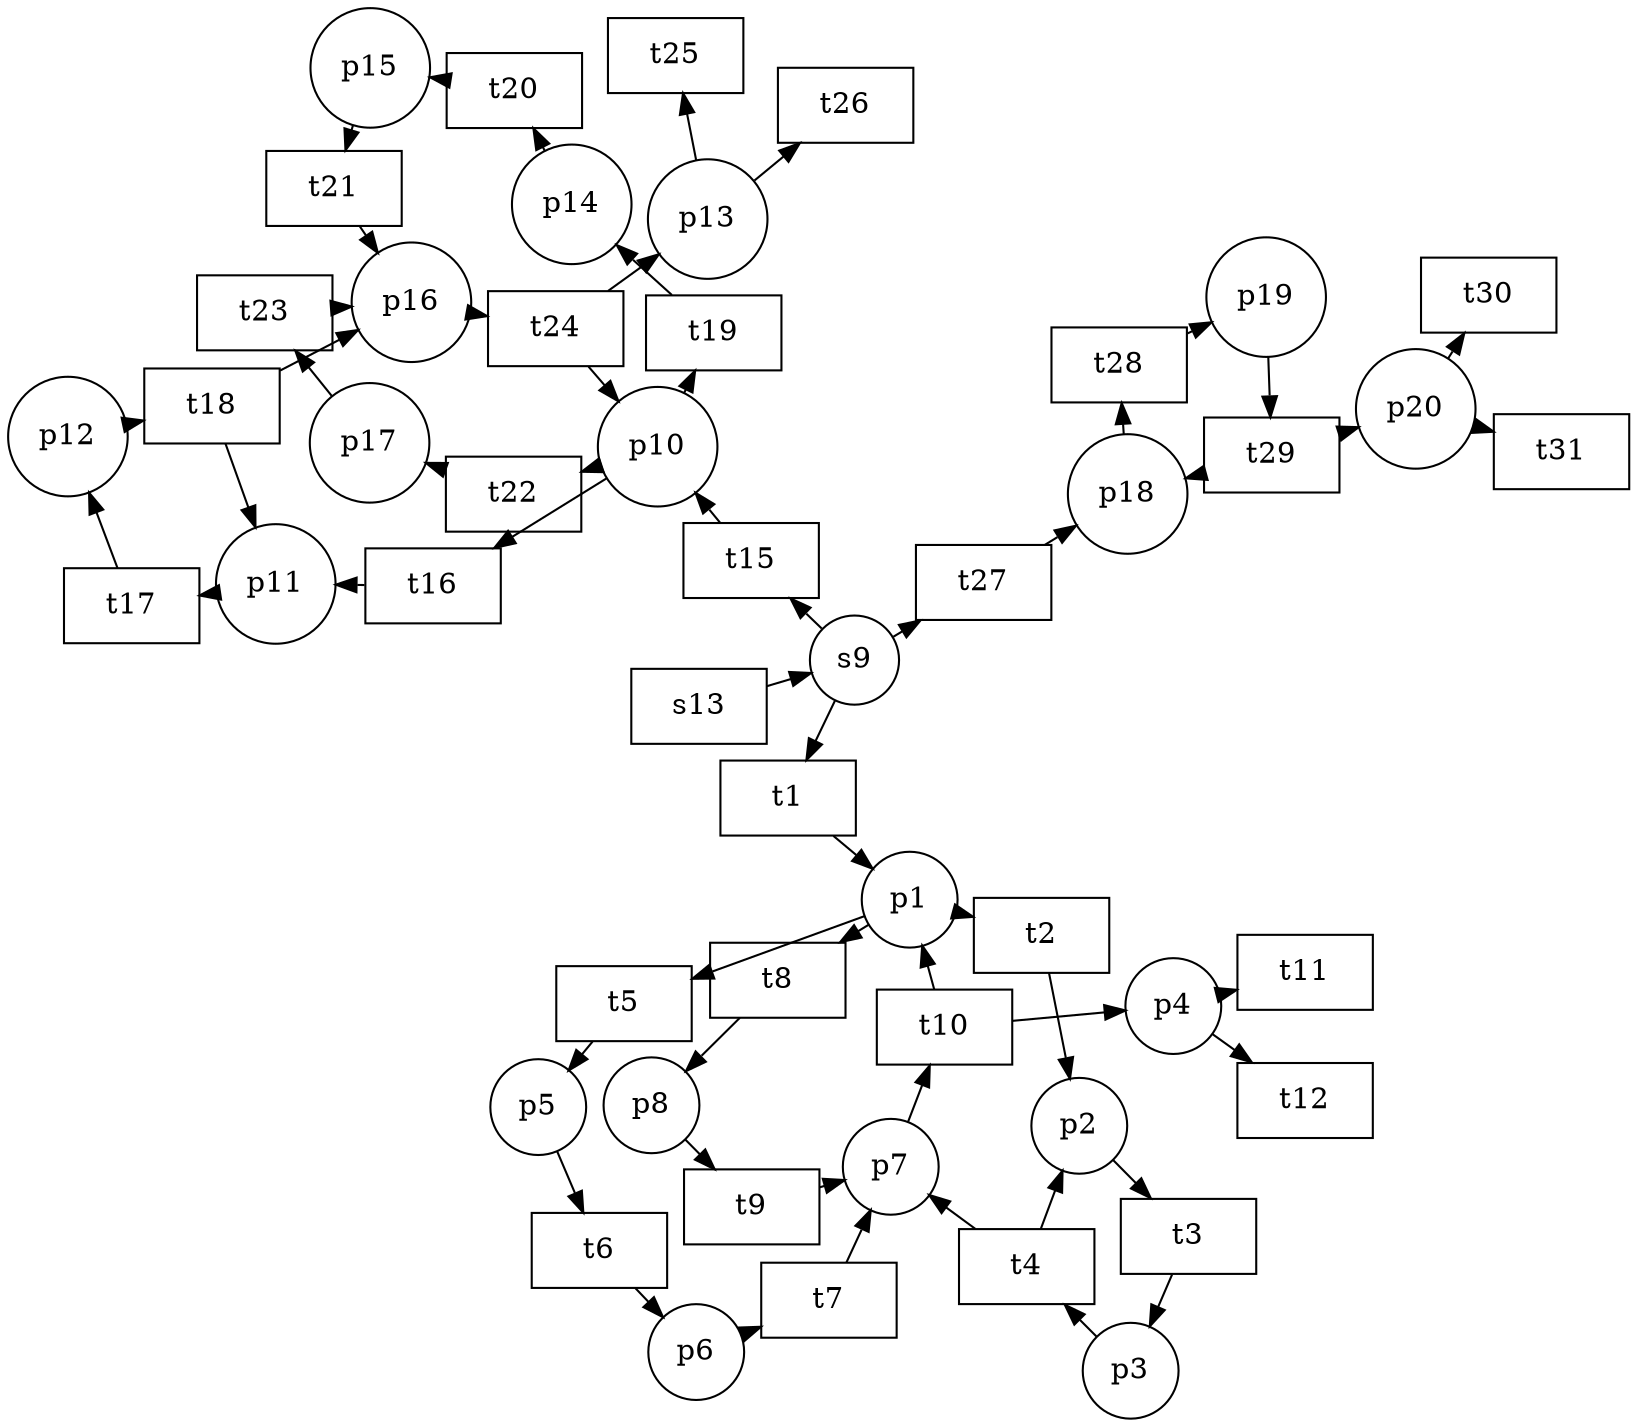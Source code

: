 digraph distributed_system {
layout=neato
node [shape=circle];  p1; p2; p3; p4; p5; p6; p7; p8; s9; p10; p11; p12; p13; p14; p15; p16; p17; p18; p19; p20; 
node [shape=box,fixedsize=true,width=0.9];  t1; t2; t3; t4; t5; t6; t7; t8; t9; t10; t11; t12; s13; t15; t16; t17; t18; t19; t20; t21; t22; t23; t24; t25; t26; t27; t28; t29; t30; t31; 

t1->p1;
p1->t2;
t2->p2;
p2->t3;
t3->p3;
p3->t4;
t4->p2;
t4->p7;
p1->t5;
t5->p5;
p5->t6;
t6->p6;
p6->t7;
t7->p7;
p1->t8;
t8->p8;
p8->t9;
t9->p7;
p7->t10;
t10->p1;
t10->p4;
p4->t11;
p4->t12;
s9->t15;
t15->p10;
p10->t16;
t16->p11;
p11->t17;
t17->p12;
p12->t18;
t18->p11;
t18->p16;
p10->t19;
t19->p14;
p14->t20;
t20->p15;
p15->t21;
t21->p16;
p10->t22;
t22->p17;
p17->t23;
t23->p16;
p16->t24;
t24->p10;
t24->p13;
p13->t25;
p13->t26;
s9->t27;
t27->p18;
p18->t28;
t28->p19;
p19->t29;
t29->p18;
t29->p20;
p20->t30;
p20->t31;
s13->s9;
s9->t1;
overlap=false
fontsize=12;
}